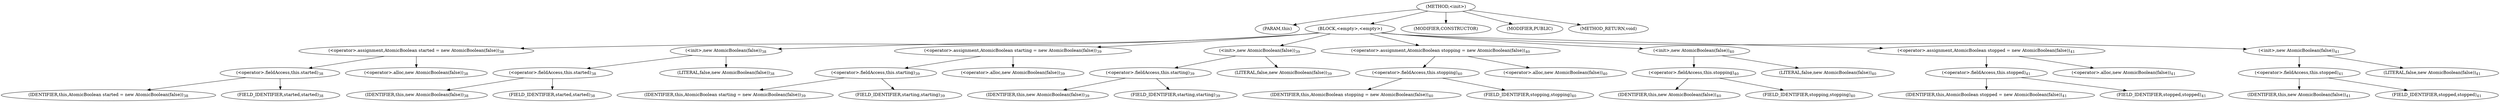 digraph "&lt;init&gt;" {  
"286" [label = <(METHOD,&lt;init&gt;)> ]
"287" [label = <(PARAM,this)> ]
"288" [label = <(BLOCK,&lt;empty&gt;,&lt;empty&gt;)> ]
"289" [label = <(&lt;operator&gt;.assignment,AtomicBoolean started = new AtomicBoolean(false))<SUB>38</SUB>> ]
"290" [label = <(&lt;operator&gt;.fieldAccess,this.started)<SUB>38</SUB>> ]
"291" [label = <(IDENTIFIER,this,AtomicBoolean started = new AtomicBoolean(false))<SUB>38</SUB>> ]
"292" [label = <(FIELD_IDENTIFIER,started,started)<SUB>38</SUB>> ]
"293" [label = <(&lt;operator&gt;.alloc,new AtomicBoolean(false))<SUB>38</SUB>> ]
"294" [label = <(&lt;init&gt;,new AtomicBoolean(false))<SUB>38</SUB>> ]
"295" [label = <(&lt;operator&gt;.fieldAccess,this.started)<SUB>38</SUB>> ]
"296" [label = <(IDENTIFIER,this,new AtomicBoolean(false))<SUB>38</SUB>> ]
"297" [label = <(FIELD_IDENTIFIER,started,started)<SUB>38</SUB>> ]
"298" [label = <(LITERAL,false,new AtomicBoolean(false))<SUB>38</SUB>> ]
"299" [label = <(&lt;operator&gt;.assignment,AtomicBoolean starting = new AtomicBoolean(false))<SUB>39</SUB>> ]
"300" [label = <(&lt;operator&gt;.fieldAccess,this.starting)<SUB>39</SUB>> ]
"301" [label = <(IDENTIFIER,this,AtomicBoolean starting = new AtomicBoolean(false))<SUB>39</SUB>> ]
"302" [label = <(FIELD_IDENTIFIER,starting,starting)<SUB>39</SUB>> ]
"303" [label = <(&lt;operator&gt;.alloc,new AtomicBoolean(false))<SUB>39</SUB>> ]
"304" [label = <(&lt;init&gt;,new AtomicBoolean(false))<SUB>39</SUB>> ]
"305" [label = <(&lt;operator&gt;.fieldAccess,this.starting)<SUB>39</SUB>> ]
"306" [label = <(IDENTIFIER,this,new AtomicBoolean(false))<SUB>39</SUB>> ]
"307" [label = <(FIELD_IDENTIFIER,starting,starting)<SUB>39</SUB>> ]
"308" [label = <(LITERAL,false,new AtomicBoolean(false))<SUB>39</SUB>> ]
"309" [label = <(&lt;operator&gt;.assignment,AtomicBoolean stopping = new AtomicBoolean(false))<SUB>40</SUB>> ]
"310" [label = <(&lt;operator&gt;.fieldAccess,this.stopping)<SUB>40</SUB>> ]
"311" [label = <(IDENTIFIER,this,AtomicBoolean stopping = new AtomicBoolean(false))<SUB>40</SUB>> ]
"312" [label = <(FIELD_IDENTIFIER,stopping,stopping)<SUB>40</SUB>> ]
"313" [label = <(&lt;operator&gt;.alloc,new AtomicBoolean(false))<SUB>40</SUB>> ]
"314" [label = <(&lt;init&gt;,new AtomicBoolean(false))<SUB>40</SUB>> ]
"315" [label = <(&lt;operator&gt;.fieldAccess,this.stopping)<SUB>40</SUB>> ]
"316" [label = <(IDENTIFIER,this,new AtomicBoolean(false))<SUB>40</SUB>> ]
"317" [label = <(FIELD_IDENTIFIER,stopping,stopping)<SUB>40</SUB>> ]
"318" [label = <(LITERAL,false,new AtomicBoolean(false))<SUB>40</SUB>> ]
"319" [label = <(&lt;operator&gt;.assignment,AtomicBoolean stopped = new AtomicBoolean(false))<SUB>41</SUB>> ]
"320" [label = <(&lt;operator&gt;.fieldAccess,this.stopped)<SUB>41</SUB>> ]
"321" [label = <(IDENTIFIER,this,AtomicBoolean stopped = new AtomicBoolean(false))<SUB>41</SUB>> ]
"322" [label = <(FIELD_IDENTIFIER,stopped,stopped)<SUB>41</SUB>> ]
"323" [label = <(&lt;operator&gt;.alloc,new AtomicBoolean(false))<SUB>41</SUB>> ]
"324" [label = <(&lt;init&gt;,new AtomicBoolean(false))<SUB>41</SUB>> ]
"325" [label = <(&lt;operator&gt;.fieldAccess,this.stopped)<SUB>41</SUB>> ]
"326" [label = <(IDENTIFIER,this,new AtomicBoolean(false))<SUB>41</SUB>> ]
"327" [label = <(FIELD_IDENTIFIER,stopped,stopped)<SUB>41</SUB>> ]
"328" [label = <(LITERAL,false,new AtomicBoolean(false))<SUB>41</SUB>> ]
"329" [label = <(MODIFIER,CONSTRUCTOR)> ]
"330" [label = <(MODIFIER,PUBLIC)> ]
"331" [label = <(METHOD_RETURN,void)> ]
  "286" -> "287" 
  "286" -> "288" 
  "286" -> "329" 
  "286" -> "330" 
  "286" -> "331" 
  "288" -> "289" 
  "288" -> "294" 
  "288" -> "299" 
  "288" -> "304" 
  "288" -> "309" 
  "288" -> "314" 
  "288" -> "319" 
  "288" -> "324" 
  "289" -> "290" 
  "289" -> "293" 
  "290" -> "291" 
  "290" -> "292" 
  "294" -> "295" 
  "294" -> "298" 
  "295" -> "296" 
  "295" -> "297" 
  "299" -> "300" 
  "299" -> "303" 
  "300" -> "301" 
  "300" -> "302" 
  "304" -> "305" 
  "304" -> "308" 
  "305" -> "306" 
  "305" -> "307" 
  "309" -> "310" 
  "309" -> "313" 
  "310" -> "311" 
  "310" -> "312" 
  "314" -> "315" 
  "314" -> "318" 
  "315" -> "316" 
  "315" -> "317" 
  "319" -> "320" 
  "319" -> "323" 
  "320" -> "321" 
  "320" -> "322" 
  "324" -> "325" 
  "324" -> "328" 
  "325" -> "326" 
  "325" -> "327" 
}
